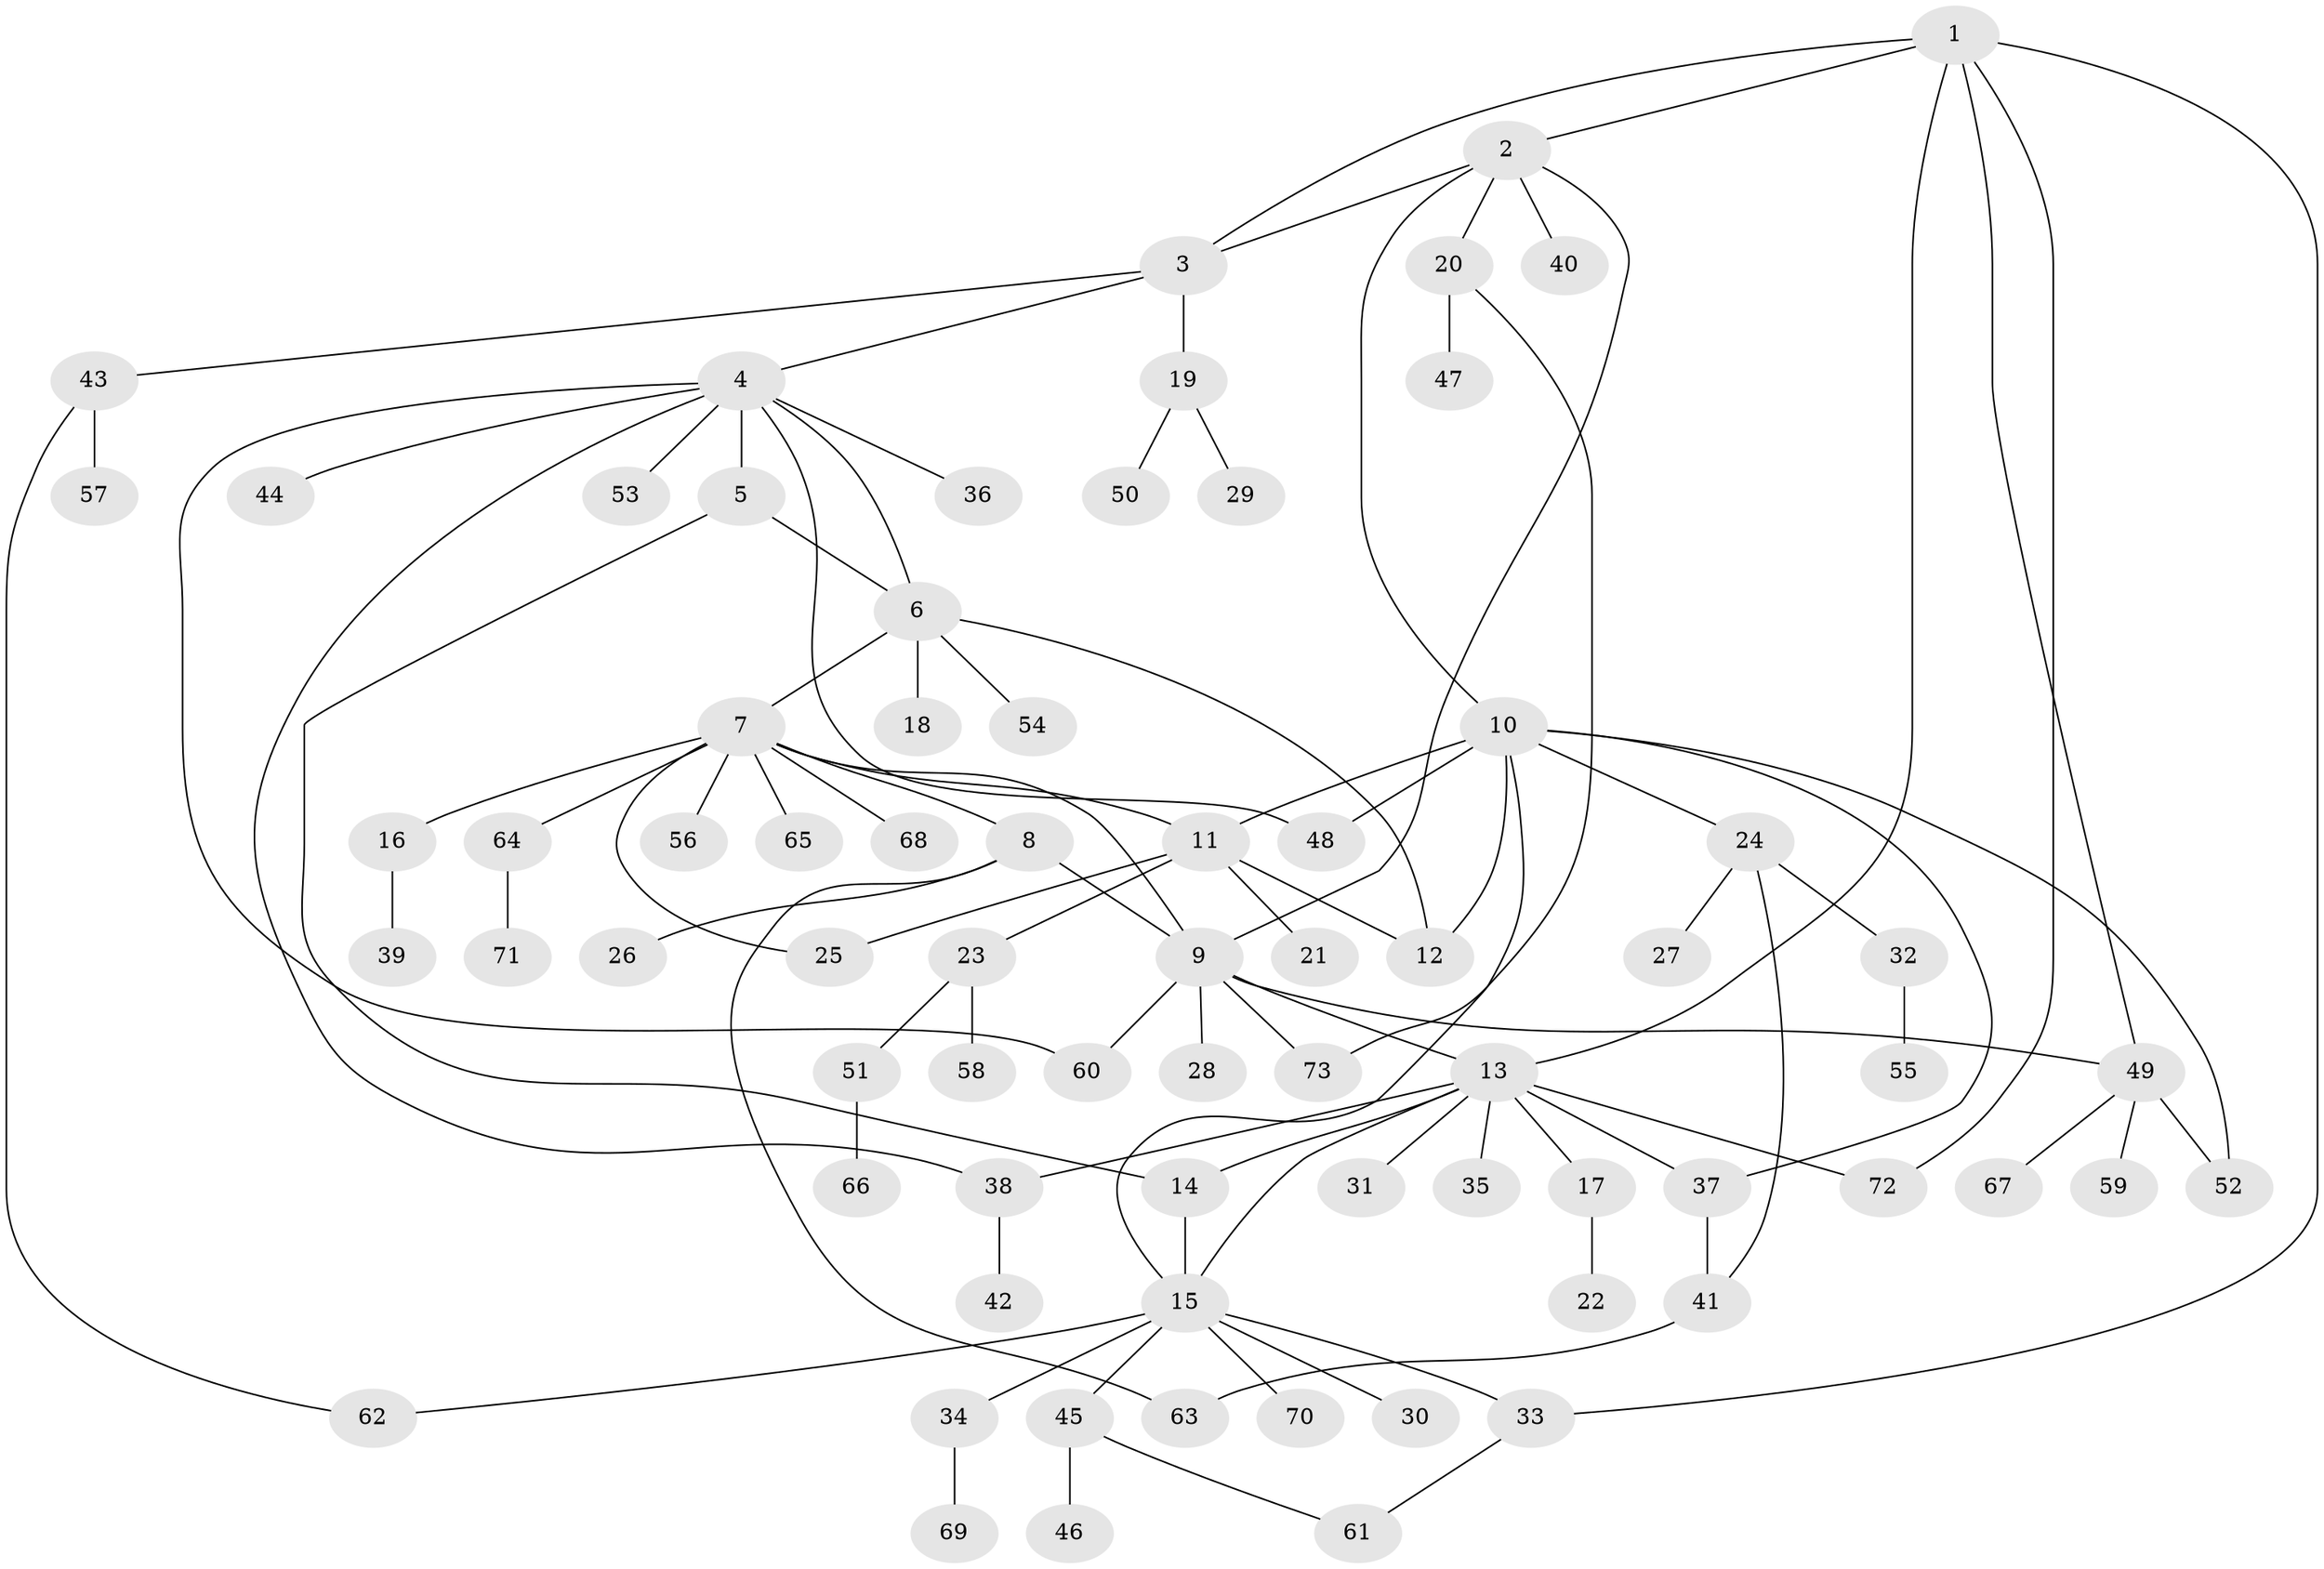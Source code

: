 // coarse degree distribution, {3: 0.1, 4: 0.1, 7: 0.1, 1: 0.36666666666666664, 5: 0.03333333333333333, 8: 0.03333333333333333, 9: 0.06666666666666667, 2: 0.16666666666666666, 6: 0.03333333333333333}
// Generated by graph-tools (version 1.1) at 2025/37/03/04/25 23:37:51]
// undirected, 73 vertices, 97 edges
graph export_dot {
  node [color=gray90,style=filled];
  1;
  2;
  3;
  4;
  5;
  6;
  7;
  8;
  9;
  10;
  11;
  12;
  13;
  14;
  15;
  16;
  17;
  18;
  19;
  20;
  21;
  22;
  23;
  24;
  25;
  26;
  27;
  28;
  29;
  30;
  31;
  32;
  33;
  34;
  35;
  36;
  37;
  38;
  39;
  40;
  41;
  42;
  43;
  44;
  45;
  46;
  47;
  48;
  49;
  50;
  51;
  52;
  53;
  54;
  55;
  56;
  57;
  58;
  59;
  60;
  61;
  62;
  63;
  64;
  65;
  66;
  67;
  68;
  69;
  70;
  71;
  72;
  73;
  1 -- 2;
  1 -- 3;
  1 -- 13;
  1 -- 33;
  1 -- 49;
  1 -- 72;
  2 -- 3;
  2 -- 9;
  2 -- 10;
  2 -- 20;
  2 -- 40;
  3 -- 4;
  3 -- 19;
  3 -- 43;
  4 -- 5;
  4 -- 6;
  4 -- 36;
  4 -- 38;
  4 -- 44;
  4 -- 48;
  4 -- 53;
  4 -- 60;
  5 -- 6;
  5 -- 14;
  6 -- 7;
  6 -- 12;
  6 -- 18;
  6 -- 54;
  7 -- 8;
  7 -- 9;
  7 -- 11;
  7 -- 16;
  7 -- 25;
  7 -- 56;
  7 -- 64;
  7 -- 65;
  7 -- 68;
  8 -- 9;
  8 -- 26;
  8 -- 63;
  9 -- 13;
  9 -- 28;
  9 -- 49;
  9 -- 60;
  9 -- 73;
  10 -- 11;
  10 -- 12;
  10 -- 15;
  10 -- 24;
  10 -- 37;
  10 -- 48;
  10 -- 52;
  11 -- 12;
  11 -- 21;
  11 -- 23;
  11 -- 25;
  13 -- 14;
  13 -- 15;
  13 -- 17;
  13 -- 31;
  13 -- 35;
  13 -- 37;
  13 -- 38;
  13 -- 72;
  14 -- 15;
  15 -- 30;
  15 -- 33;
  15 -- 34;
  15 -- 45;
  15 -- 62;
  15 -- 70;
  16 -- 39;
  17 -- 22;
  19 -- 29;
  19 -- 50;
  20 -- 47;
  20 -- 73;
  23 -- 51;
  23 -- 58;
  24 -- 27;
  24 -- 32;
  24 -- 41;
  32 -- 55;
  33 -- 61;
  34 -- 69;
  37 -- 41;
  38 -- 42;
  41 -- 63;
  43 -- 57;
  43 -- 62;
  45 -- 46;
  45 -- 61;
  49 -- 52;
  49 -- 59;
  49 -- 67;
  51 -- 66;
  64 -- 71;
}
